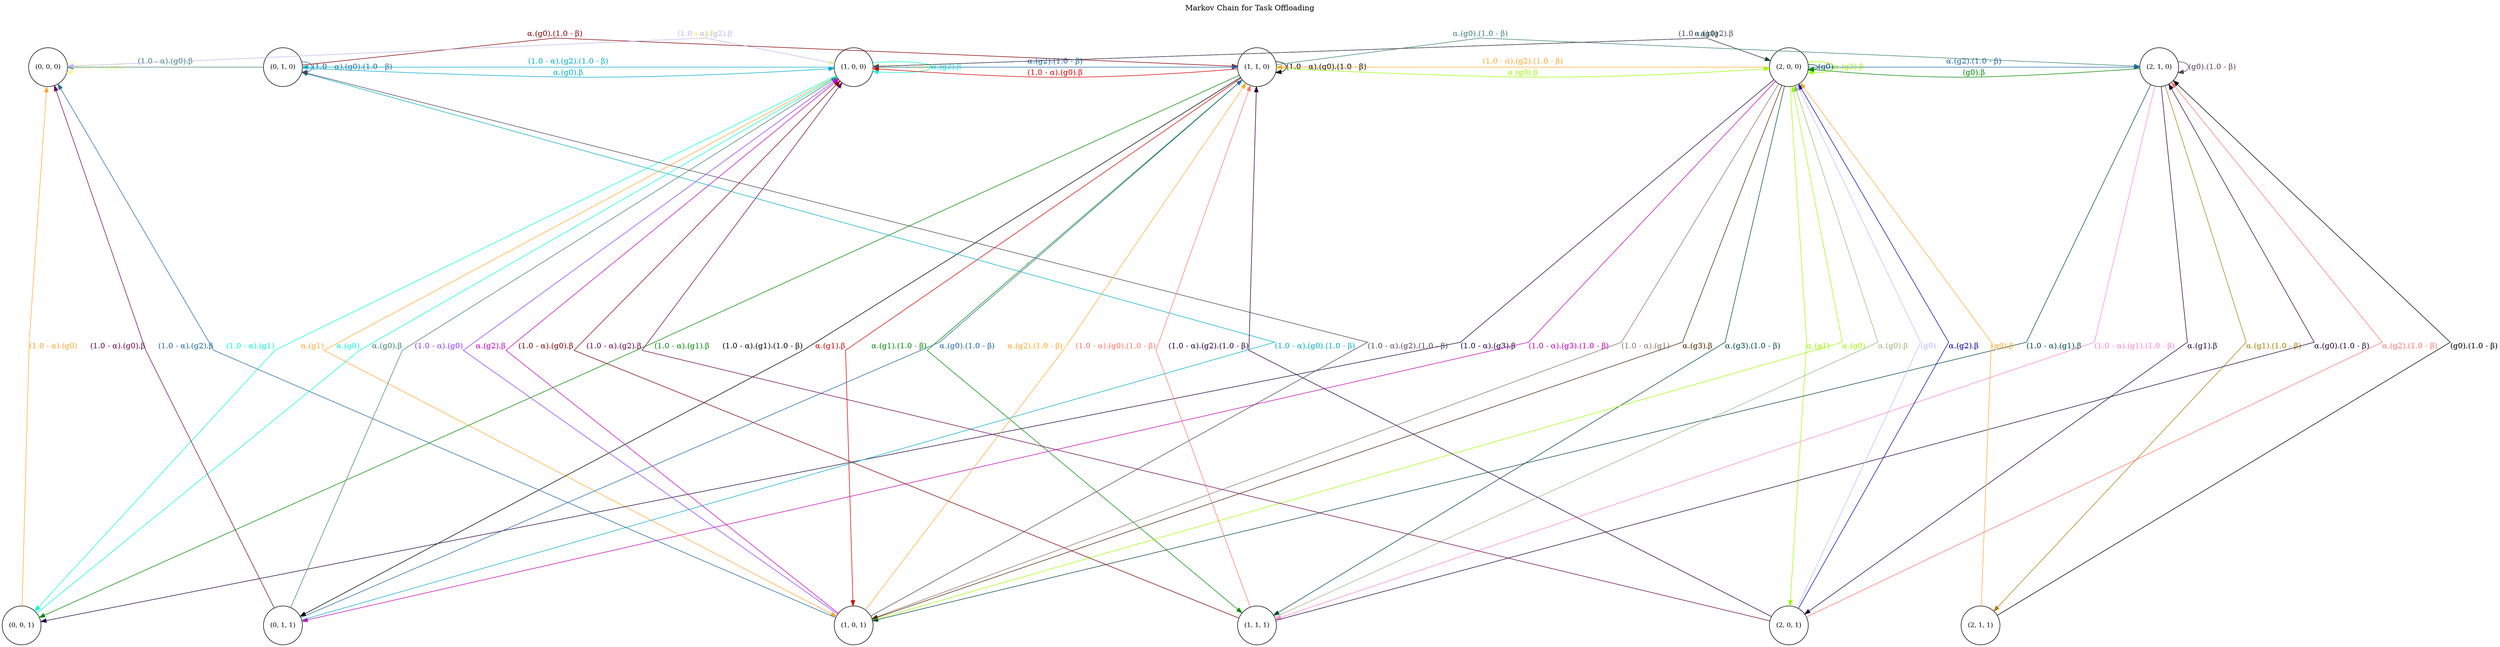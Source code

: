 digraph {
	graph [label="Markov Chain for Task Offloading" labelloc=t splines=false]
	node [fixedsize=true fontsize=12 shape=circle width=1]
	subgraph row0 {
		edge [minlen=5 style=invis weight=1000]
		rank=same
		0 [label="(0, 0, 0)"]
		1 [label="(0, 1, 0)"]
		2 [label="(1, 0, 0)"]
		3 [label="(1, 1, 0)"]
		4 [label="(2, 0, 0)"]
		5 [label="(2, 1, 0)"]
		0 -> 1
		1 -> 2
		2 -> 3
		3 -> 4
		4 -> 5
	}
	subgraph row1 {
		edge [minlen=5 style=invis weight=1000]
		rank=same
		6 [label="(0, 0, 1)"]
		7 [label="(0, 1, 1)"]
		8 [label="(1, 0, 1)"]
		9 [label="(1, 1, 1)"]
		10 [label="(2, 0, 1)"]
		11 [label="(2, 1, 1)"]
		6 -> 7
		7 -> 8
		8 -> 9
		9 -> 10
		10 -> 11
	}
	subgraph subgraph_grid {
		edge [minlen=25 style=invis weight=1000]
		0 -> 6
		1 -> 7
		2 -> 8
		3 -> 9
		4 -> 10
		5 -> 11
	}
	subgraph subgraph_input_edges {
		edge [constraint=false]
		0 -> 2 [label="α.(g0)" color="#fef591" fontcolor="#fef591"]
		0 -> 0 [label="(1.0 - α).(g0)" color="#fef591" fontcolor="#fef591"]
		6 -> 2 [label="α.(g0)" color="#00fdd0" fontcolor="#00fdd0"]
		6 -> 0 [label="(1.0 - α).(g0)" color="#ffa62c" fontcolor="#ffa62c"]
		1 -> 2 [label="α.(g0).β" color="#00adc8" fontcolor="#00adc8"]
		1 -> 0 [label="(1.0 - α).(g0).β" color="#3d826e" fontcolor="#3d826e"]
		1 -> 3 [label="α.(g0).(1.0 - β)" color="#830005" fontcolor="#830005"]
		1 -> 1 [label="(1.0 - α).(g0).(1.0 - β)" color="#2066a3" fontcolor="#2066a3"]
		7 -> 2 [label="α.(g0).β" color="#3d826e" fontcolor="#3d826e"]
		7 -> 0 [label="(1.0 - α).(g0).β" color="#6c004e" fontcolor="#6c004e"]
		7 -> 3 [label="α.(g0).(1.0 - β)" color="#2066a3" fontcolor="#2066a3"]
		7 -> 1 [label="(1.0 - α).(g0).(1.0 - β)" color="#00adc8" fontcolor="#00adc8"]
		2 -> 4 [label="α.(g0)" color="#004740" fontcolor="#004740"]
		2 -> 2 [label="(1.0 - α).(g0)" color="#fef591" fontcolor="#fef591"]
		2 -> 2 [label="α.(g2).β" color="#00fdd0" fontcolor="#00fdd0"]
		2 -> 0 [label="(1.0 - α).(g2).β" color="#bdb8ff" fontcolor="#bdb8ff"]
		2 -> 3 [label="α.(g2).(1.0 - β)" color="#2066a3" fontcolor="#2066a3"]
		2 -> 1 [label="(1.0 - α).(g2).(1.0 - β)" color="#00adc8" fontcolor="#00adc8"]
		2 -> 8 [label="α.(g1)" color="#ffa62c" fontcolor="#ffa62c"]
		2 -> 6 [label="(1.0 - α).(g1)" color="#00fdd0" fontcolor="#00fdd0"]
		8 -> 4 [label="α.(g0)" color="#99ff00" fontcolor="#99ff00"]
		8 -> 2 [label="(1.0 - α).(g0)" color="#8d39ff" fontcolor="#8d39ff"]
		8 -> 2 [label="α.(g2).β" color="#c100ba" fontcolor="#c100ba"]
		8 -> 0 [label="(1.0 - α).(g2).β" color="#2066a3" fontcolor="#2066a3"]
		8 -> 3 [label="α.(g2).(1.0 - β)" color="#ffa62c" fontcolor="#ffa62c"]
		8 -> 1 [label="(1.0 - α).(g2).(1.0 - β)" color="#4f435b" fontcolor="#4f435b"]
		3 -> 4 [label="α.(g0).β" color="#99ff00" fontcolor="#99ff00"]
		3 -> 2 [label="(1.0 - α).(g0).β" color="#d80000" fontcolor="#d80000"]
		3 -> 5 [label="α.(g0).(1.0 - β)" color="#3d826e" fontcolor="#3d826e"]
		3 -> 3 [label="(1.0 - α).(g0).(1.0 - β)" color="#000000" fontcolor="#000000"]
		3 -> 8 [label="α.(g1).β" color="#d80000" fontcolor="#d80000"]
		3 -> 6 [label="(1.0 - α).(g1).β" color="#008900" fontcolor="#008900"]
		3 -> 9 [label="α.(g1).(1.0 - β)" color="#008900" fontcolor="#008900"]
		3 -> 7 [label="(1.0 - α).(g1).(1.0 - β)" color="#000000" fontcolor="#000000"]
		9 -> 4 [label="α.(g0).β" color="#96b57b" fontcolor="#96b57b"]
		9 -> 2 [label="(1.0 - α).(g0).β" color="#830005" fontcolor="#830005"]
		9 -> 5 [label="α.(g0).(1.0 - β)" color="#23003f" fontcolor="#23003f"]
		9 -> 3 [label="(1.0 - α).(g0).(1.0 - β)" color="#ff7266" fontcolor="#ff7266"]
		4 -> 4 [label="(g0)" color="#004740" fontcolor="#004740"]
		4 -> 4 [label="α.(g2).β" color="#99ff00" fontcolor="#99ff00"]
		4 -> 2 [label="(1.0 - α).(g2).β" color="#4f435b" fontcolor="#4f435b"]
		4 -> 5 [label="α.(g2).(1.0 - β)" color="#2066a3" fontcolor="#2066a3"]
		4 -> 3 [label="(1.0 - α).(g2).(1.0 - β)" color="#ffa62c" fontcolor="#ffa62c"]
		4 -> 10 [label="α.(g1)" color="#99ff00" fontcolor="#99ff00"]
		4 -> 8 [label="(1.0 - α).(g1)" color="#877068" fontcolor="#877068"]
		4 -> 8 [label="α.(g3).β" color="#4e2500" fontcolor="#4e2500"]
		4 -> 6 [label="(1.0 - α).(g3).β" color="#23003f" fontcolor="#23003f"]
		4 -> 9 [label="α.(g3).(1.0 - β)" color="#004740" fontcolor="#004740"]
		4 -> 7 [label="(1.0 - α).(g3).(1.0 - β)" color="#c100ba" fontcolor="#c100ba"]
		10 -> 4 [label="(g0)" color="#bdb8ff" fontcolor="#bdb8ff"]
		10 -> 4 [label="α.(g2).β" color="#00009e" fontcolor="#00009e"]
		10 -> 2 [label="(1.0 - α).(g2).β" color="#6c004e" fontcolor="#6c004e"]
		10 -> 5 [label="α.(g2).(1.0 - β)" color="#ff7266" fontcolor="#ff7266"]
		10 -> 3 [label="(1.0 - α).(g2).(1.0 - β)" color="#23003f" fontcolor="#23003f"]
		5 -> 4 [label="(g0).β" color="#008900" fontcolor="#008900"]
		5 -> 5 [label="(g0).(1.0 - β)" color="#4f435b" fontcolor="#4f435b"]
		5 -> 10 [label="α.(g1).β" color="#23003f" fontcolor="#23003f"]
		5 -> 8 [label="(1.0 - α).(g1).β" color="#004740" fontcolor="#004740"]
		5 -> 11 [label="α.(g1).(1.0 - β)" color="#a57d00" fontcolor="#a57d00"]
		5 -> 9 [label="(1.0 - α).(g1).(1.0 - β)" color="#ff80d2" fontcolor="#ff80d2"]
		11 -> 4 [label="(g0).β" color="#ffa62c" fontcolor="#ffa62c"]
		11 -> 5 [label="(g0).(1.0 - β)" color="#000000" fontcolor="#000000"]
	}
}
